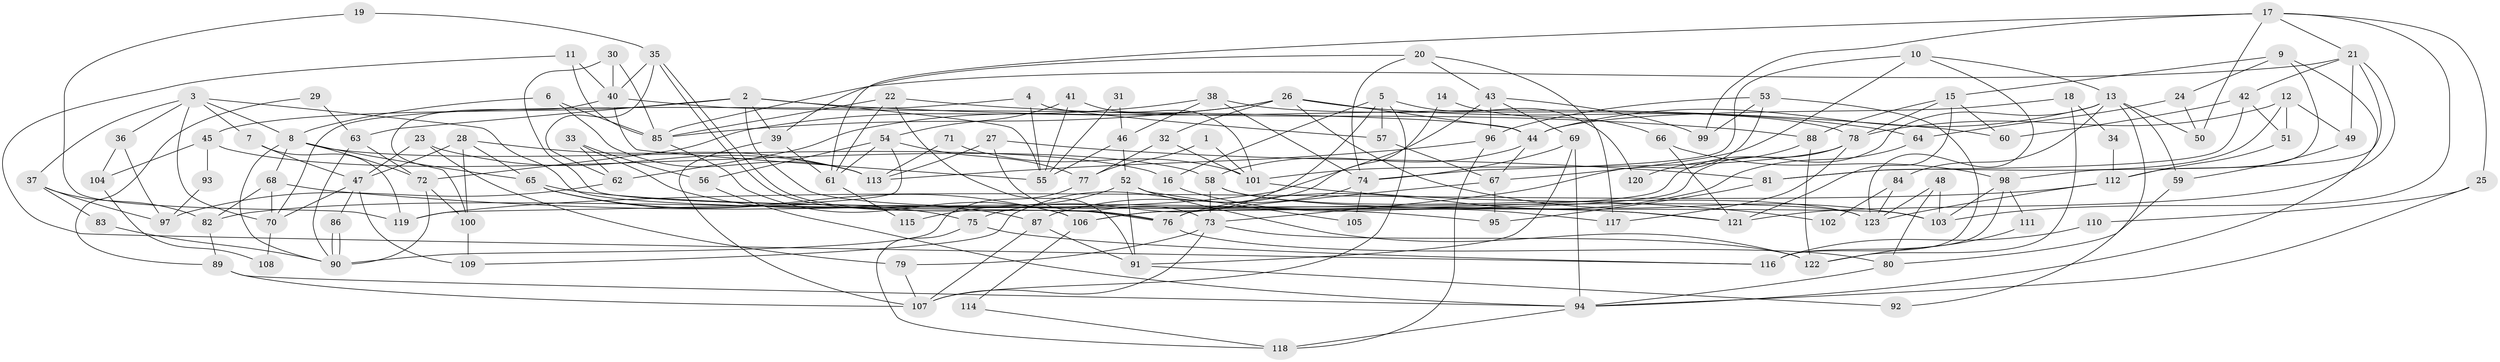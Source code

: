 // coarse degree distribution, {5: 0.1111111111111111, 3: 0.16666666666666666, 2: 0.19444444444444445, 6: 0.1111111111111111, 4: 0.1111111111111111, 8: 0.05555555555555555, 12: 0.05555555555555555, 10: 0.027777777777777776, 1: 0.027777777777777776, 7: 0.05555555555555555, 15: 0.027777777777777776, 9: 0.05555555555555555}
// Generated by graph-tools (version 1.1) at 2025/52/03/04/25 21:52:46]
// undirected, 123 vertices, 246 edges
graph export_dot {
graph [start="1"]
  node [color=gray90,style=filled];
  1;
  2;
  3;
  4;
  5;
  6;
  7;
  8;
  9;
  10;
  11;
  12;
  13;
  14;
  15;
  16;
  17;
  18;
  19;
  20;
  21;
  22;
  23;
  24;
  25;
  26;
  27;
  28;
  29;
  30;
  31;
  32;
  33;
  34;
  35;
  36;
  37;
  38;
  39;
  40;
  41;
  42;
  43;
  44;
  45;
  46;
  47;
  48;
  49;
  50;
  51;
  52;
  53;
  54;
  55;
  56;
  57;
  58;
  59;
  60;
  61;
  62;
  63;
  64;
  65;
  66;
  67;
  68;
  69;
  70;
  71;
  72;
  73;
  74;
  75;
  76;
  77;
  78;
  79;
  80;
  81;
  82;
  83;
  84;
  85;
  86;
  87;
  88;
  89;
  90;
  91;
  92;
  93;
  94;
  95;
  96;
  97;
  98;
  99;
  100;
  101;
  102;
  103;
  104;
  105;
  106;
  107;
  108;
  109;
  110;
  111;
  112;
  113;
  114;
  115;
  116;
  117;
  118;
  119;
  120;
  121;
  122;
  123;
  1 -- 101;
  1 -- 77;
  2 -- 55;
  2 -- 39;
  2 -- 45;
  2 -- 60;
  2 -- 63;
  2 -- 123;
  3 -- 76;
  3 -- 8;
  3 -- 7;
  3 -- 36;
  3 -- 37;
  3 -- 70;
  4 -- 70;
  4 -- 57;
  4 -- 55;
  5 -- 107;
  5 -- 75;
  5 -- 16;
  5 -- 57;
  5 -- 120;
  6 -- 113;
  6 -- 85;
  6 -- 8;
  7 -- 119;
  7 -- 47;
  8 -- 90;
  8 -- 16;
  8 -- 65;
  8 -- 68;
  8 -- 72;
  9 -- 94;
  9 -- 15;
  9 -- 24;
  9 -- 112;
  10 -- 123;
  10 -- 13;
  10 -- 67;
  10 -- 74;
  11 -- 116;
  11 -- 85;
  11 -- 40;
  12 -- 51;
  12 -- 78;
  12 -- 49;
  12 -- 81;
  13 -- 50;
  13 -- 44;
  13 -- 59;
  13 -- 84;
  13 -- 92;
  13 -- 106;
  14 -- 66;
  14 -- 109;
  15 -- 60;
  15 -- 78;
  15 -- 88;
  15 -- 121;
  16 -- 117;
  17 -- 103;
  17 -- 99;
  17 -- 21;
  17 -- 25;
  17 -- 50;
  17 -- 61;
  18 -- 122;
  18 -- 44;
  18 -- 34;
  19 -- 35;
  19 -- 119;
  20 -- 74;
  20 -- 117;
  20 -- 39;
  20 -- 43;
  21 -- 121;
  21 -- 42;
  21 -- 49;
  21 -- 85;
  21 -- 98;
  22 -- 91;
  22 -- 85;
  22 -- 61;
  22 -- 88;
  23 -- 79;
  23 -- 47;
  23 -- 113;
  24 -- 64;
  24 -- 50;
  25 -- 94;
  25 -- 110;
  26 -- 103;
  26 -- 44;
  26 -- 32;
  26 -- 62;
  26 -- 64;
  26 -- 85;
  27 -- 73;
  27 -- 113;
  27 -- 81;
  28 -- 47;
  28 -- 65;
  28 -- 100;
  28 -- 113;
  29 -- 63;
  29 -- 89;
  30 -- 40;
  30 -- 85;
  30 -- 103;
  31 -- 55;
  31 -- 46;
  32 -- 101;
  32 -- 77;
  33 -- 87;
  33 -- 62;
  33 -- 56;
  34 -- 112;
  35 -- 76;
  35 -- 76;
  35 -- 40;
  35 -- 62;
  36 -- 97;
  36 -- 104;
  37 -- 82;
  37 -- 83;
  37 -- 97;
  38 -- 72;
  38 -- 74;
  38 -- 46;
  38 -- 78;
  39 -- 61;
  39 -- 107;
  40 -- 100;
  40 -- 44;
  40 -- 55;
  41 -- 54;
  41 -- 55;
  41 -- 101;
  42 -- 81;
  42 -- 51;
  42 -- 60;
  43 -- 69;
  43 -- 82;
  43 -- 96;
  43 -- 99;
  44 -- 58;
  44 -- 67;
  45 -- 58;
  45 -- 93;
  45 -- 104;
  46 -- 55;
  46 -- 52;
  47 -- 70;
  47 -- 86;
  47 -- 109;
  48 -- 103;
  48 -- 80;
  48 -- 123;
  49 -- 59;
  51 -- 112;
  52 -- 122;
  52 -- 91;
  52 -- 105;
  52 -- 115;
  53 -- 96;
  53 -- 73;
  53 -- 99;
  53 -- 116;
  54 -- 77;
  54 -- 61;
  54 -- 56;
  54 -- 119;
  56 -- 94;
  57 -- 67;
  58 -- 121;
  58 -- 123;
  58 -- 73;
  59 -- 80;
  61 -- 115;
  62 -- 97;
  63 -- 90;
  63 -- 72;
  64 -- 76;
  65 -- 106;
  65 -- 75;
  65 -- 121;
  66 -- 121;
  66 -- 98;
  67 -- 76;
  67 -- 95;
  68 -- 95;
  68 -- 70;
  68 -- 82;
  69 -- 74;
  69 -- 94;
  69 -- 91;
  70 -- 108;
  71 -- 101;
  71 -- 113;
  72 -- 90;
  72 -- 100;
  73 -- 107;
  73 -- 79;
  73 -- 122;
  74 -- 87;
  74 -- 105;
  75 -- 118;
  75 -- 116;
  76 -- 80;
  77 -- 90;
  78 -- 106;
  78 -- 101;
  78 -- 117;
  79 -- 107;
  80 -- 94;
  81 -- 95;
  82 -- 89;
  83 -- 90;
  84 -- 123;
  84 -- 102;
  85 -- 106;
  86 -- 90;
  86 -- 90;
  87 -- 91;
  87 -- 107;
  88 -- 120;
  88 -- 122;
  89 -- 94;
  89 -- 107;
  91 -- 92;
  93 -- 97;
  94 -- 118;
  96 -- 113;
  96 -- 118;
  98 -- 116;
  98 -- 103;
  98 -- 111;
  100 -- 109;
  101 -- 102;
  104 -- 108;
  106 -- 114;
  110 -- 116;
  111 -- 122;
  112 -- 123;
  112 -- 119;
  114 -- 118;
}
